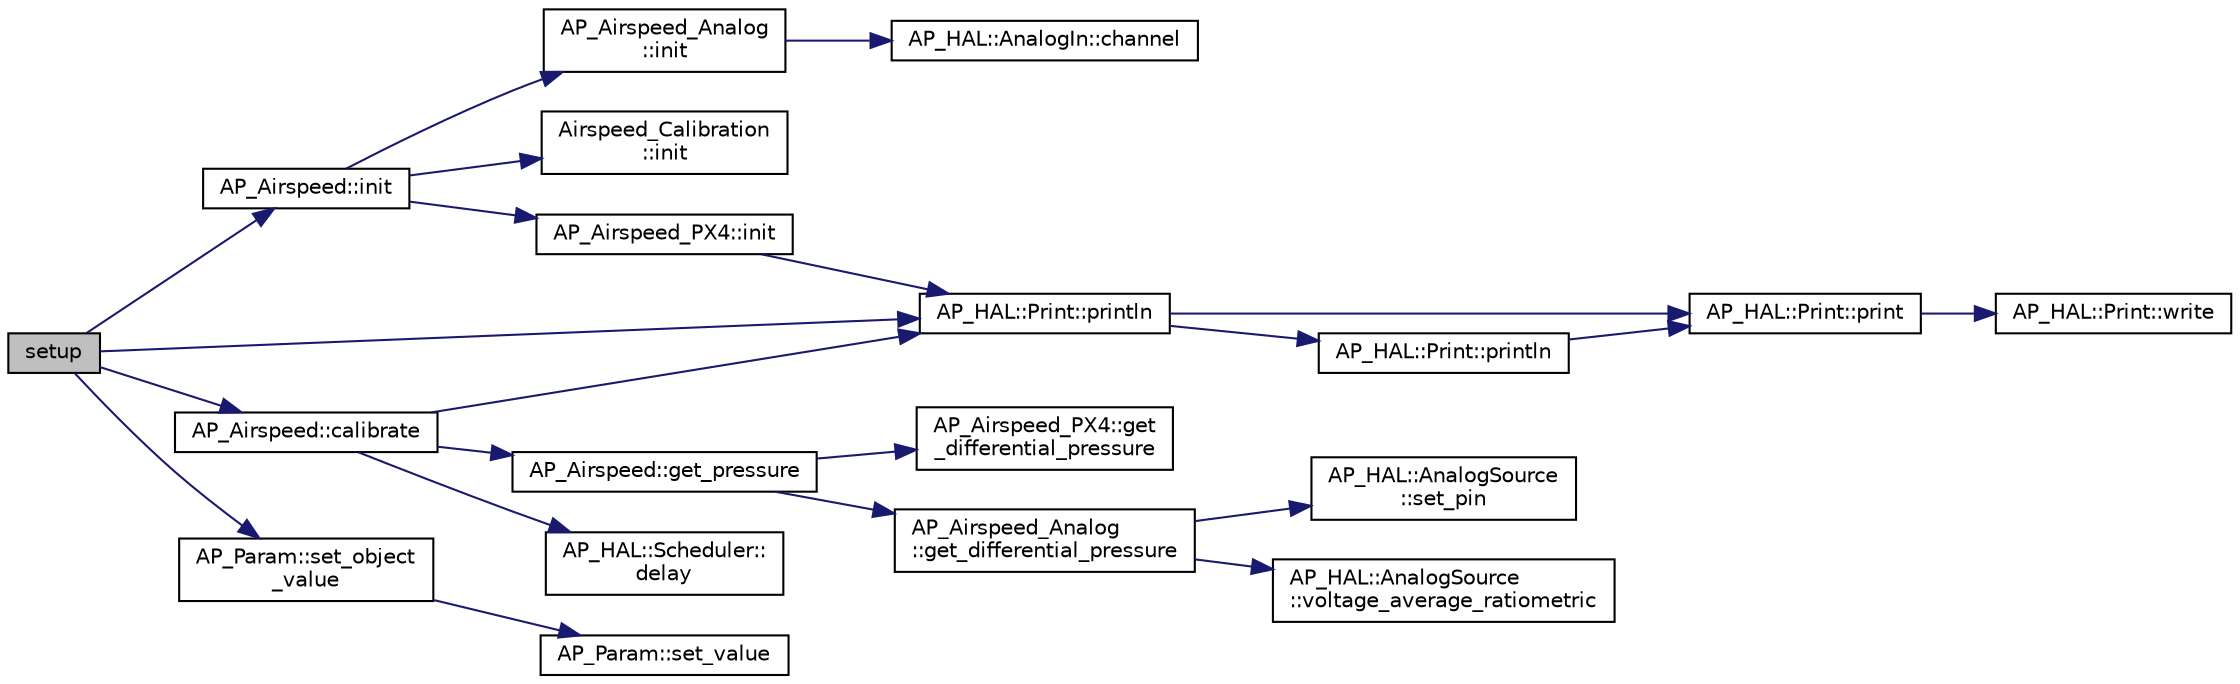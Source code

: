 digraph "setup"
{
 // INTERACTIVE_SVG=YES
  edge [fontname="Helvetica",fontsize="10",labelfontname="Helvetica",labelfontsize="10"];
  node [fontname="Helvetica",fontsize="10",shape=record];
  rankdir="LR";
  Node1 [label="setup",height=0.2,width=0.4,color="black", fillcolor="grey75", style="filled", fontcolor="black"];
  Node1 -> Node2 [color="midnightblue",fontsize="10",style="solid",fontname="Helvetica"];
  Node2 [label="AP_HAL::Print::println",height=0.2,width=0.4,color="black", fillcolor="white", style="filled",URL="$classAP__HAL_1_1Print.html#ad337ce3f7977411b7d34d47a51e5737e"];
  Node2 -> Node3 [color="midnightblue",fontsize="10",style="solid",fontname="Helvetica"];
  Node3 [label="AP_HAL::Print::print",height=0.2,width=0.4,color="black", fillcolor="white", style="filled",URL="$classAP__HAL_1_1Print.html#acfe80773011eb17dfb52c2fba517a093"];
  Node3 -> Node4 [color="midnightblue",fontsize="10",style="solid",fontname="Helvetica"];
  Node4 [label="AP_HAL::Print::write",height=0.2,width=0.4,color="black", fillcolor="white", style="filled",URL="$classAP__HAL_1_1Print.html#acc65391952a43334f8f5c9bef341f501"];
  Node2 -> Node5 [color="midnightblue",fontsize="10",style="solid",fontname="Helvetica"];
  Node5 [label="AP_HAL::Print::println",height=0.2,width=0.4,color="black", fillcolor="white", style="filled",URL="$classAP__HAL_1_1Print.html#a169b128f9e22f0c15883768f580541a2"];
  Node5 -> Node3 [color="midnightblue",fontsize="10",style="solid",fontname="Helvetica"];
  Node1 -> Node6 [color="midnightblue",fontsize="10",style="solid",fontname="Helvetica"];
  Node6 [label="AP_Param::set_object\l_value",height=0.2,width=0.4,color="black", fillcolor="white", style="filled",URL="$classAP__Param.html#a7a2885d74aa1c400b62b7464a53ae933"];
  Node6 -> Node7 [color="midnightblue",fontsize="10",style="solid",fontname="Helvetica"];
  Node7 [label="AP_Param::set_value",height=0.2,width=0.4,color="black", fillcolor="white", style="filled",URL="$classAP__Param.html#acd4b14f793c37f162e298761d2155ca6"];
  Node1 -> Node8 [color="midnightblue",fontsize="10",style="solid",fontname="Helvetica"];
  Node8 [label="AP_Airspeed::init",height=0.2,width=0.4,color="black", fillcolor="white", style="filled",URL="$classAP__Airspeed.html#a7499575104f24c6502e1148c353d9637"];
  Node8 -> Node9 [color="midnightblue",fontsize="10",style="solid",fontname="Helvetica"];
  Node9 [label="Airspeed_Calibration\l::init",height=0.2,width=0.4,color="black", fillcolor="white", style="filled",URL="$classAirspeed__Calibration.html#ae88c0e8719c02f942e6cafeb7cf46d1e"];
  Node8 -> Node10 [color="midnightblue",fontsize="10",style="solid",fontname="Helvetica"];
  Node10 [label="AP_Airspeed_Analog\l::init",height=0.2,width=0.4,color="black", fillcolor="white", style="filled",URL="$classAP__Airspeed__Analog.html#a378d85fdc155c83dcee1858040712904"];
  Node10 -> Node11 [color="midnightblue",fontsize="10",style="solid",fontname="Helvetica"];
  Node11 [label="AP_HAL::AnalogIn::channel",height=0.2,width=0.4,color="black", fillcolor="white", style="filled",URL="$classAP__HAL_1_1AnalogIn.html#aa1287db18a7b6b27286091af1f4bd5e5"];
  Node8 -> Node12 [color="midnightblue",fontsize="10",style="solid",fontname="Helvetica"];
  Node12 [label="AP_Airspeed_PX4::init",height=0.2,width=0.4,color="black", fillcolor="white", style="filled",URL="$classAP__Airspeed__PX4.html#a0adbea999d3007107b1949ba08cb38d1"];
  Node12 -> Node2 [color="midnightblue",fontsize="10",style="solid",fontname="Helvetica"];
  Node1 -> Node13 [color="midnightblue",fontsize="10",style="solid",fontname="Helvetica"];
  Node13 [label="AP_Airspeed::calibrate",height=0.2,width=0.4,color="black", fillcolor="white", style="filled",URL="$classAP__Airspeed.html#afb7c91590b3efc00ee2d72cc6bcc856f"];
  Node13 -> Node14 [color="midnightblue",fontsize="10",style="solid",fontname="Helvetica"];
  Node14 [label="AP_Airspeed::get_pressure",height=0.2,width=0.4,color="black", fillcolor="white", style="filled",URL="$classAP__Airspeed.html#a2d265701a127bd336882e930cb996e86"];
  Node14 -> Node15 [color="midnightblue",fontsize="10",style="solid",fontname="Helvetica"];
  Node15 [label="AP_Airspeed_PX4::get\l_differential_pressure",height=0.2,width=0.4,color="black", fillcolor="white", style="filled",URL="$classAP__Airspeed__PX4.html#ad85ff702141a4b835205d9aa1fb4b4f6"];
  Node14 -> Node16 [color="midnightblue",fontsize="10",style="solid",fontname="Helvetica"];
  Node16 [label="AP_Airspeed_Analog\l::get_differential_pressure",height=0.2,width=0.4,color="black", fillcolor="white", style="filled",URL="$classAP__Airspeed__Analog.html#a33da45ef81801b4971ed1afe3e2183fb"];
  Node16 -> Node17 [color="midnightblue",fontsize="10",style="solid",fontname="Helvetica"];
  Node17 [label="AP_HAL::AnalogSource\l::set_pin",height=0.2,width=0.4,color="black", fillcolor="white", style="filled",URL="$classAP__HAL_1_1AnalogSource.html#add563a28e58fdd4af48ed983bbbecec8"];
  Node16 -> Node18 [color="midnightblue",fontsize="10",style="solid",fontname="Helvetica"];
  Node18 [label="AP_HAL::AnalogSource\l::voltage_average_ratiometric",height=0.2,width=0.4,color="black", fillcolor="white", style="filled",URL="$classAP__HAL_1_1AnalogSource.html#a0704aad3bf08570c35299a562202ed97"];
  Node13 -> Node19 [color="midnightblue",fontsize="10",style="solid",fontname="Helvetica"];
  Node19 [label="AP_HAL::Scheduler::\ldelay",height=0.2,width=0.4,color="black", fillcolor="white", style="filled",URL="$classAP__HAL_1_1Scheduler.html#ab3175e2e6223ccfe82f957e41cc12b26"];
  Node13 -> Node2 [color="midnightblue",fontsize="10",style="solid",fontname="Helvetica"];
}
